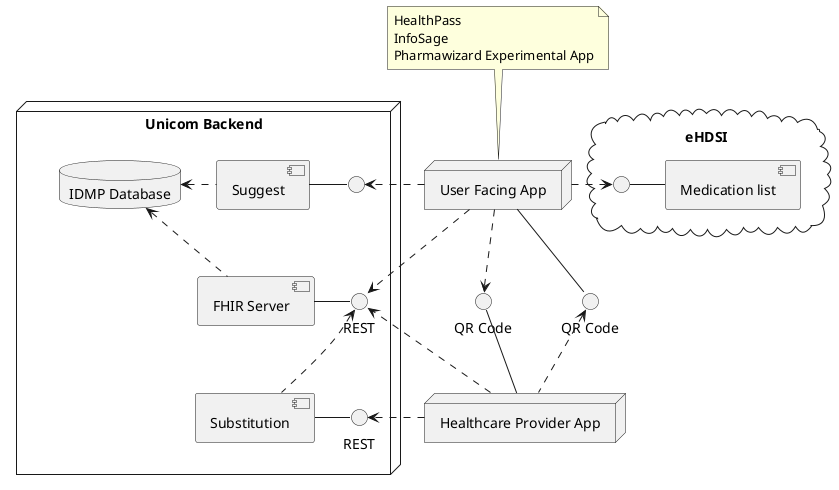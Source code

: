 @startuml

node "Unicom Backend" as unicomBackend {
    together {
        interface " " as suggestInt
        component "Suggest" as suggest
        suggest - suggestInt

        interface REST
        component "FHIR Server" as fhir
        fhir - REST
    }

    together {
        component "Substitution" as substitution
        interface "REST" as substitutionInt
        substitution - substitutionInt
    }

    database "IDMP Database" as idmpDb

    idmpDb <.r. fhir
    idmpDb <.r. suggest
    suggest -[hidden]- fhir
    REST <.. substitution
}

together {
    interface "QR Code" as qrCodeUser
    interface "QR Code" as qrCodePharmacist
}

together {
    node "User Facing App" as userApp {
    }

    userApp .d.> qrCodePharmacist
    userApp -d- qrCodeUser
    suggestInt <.l. userApp

    note top of userApp {
        HealthPass
        InfoSage
        Pharmawizard Experimental App
    }
}

cloud "eHDSI" {
    together {
        component "Medication list" as medicationList

        interface " " as medicationListInt
        medicationListInt - medicationList
    }
}

userApp .r.> medicationListInt
userApp .> REST

together {
    node "Healthcare Provider App" as pharmacistApp

    qrCodeUser <.d. pharmacistApp
    qrCodePharmacist -d- pharmacistApp
    substitutionInt <.l. pharmacistApp
}

unicomBackend -[hidden] userApp

pharmacistApp .> REST

@enduml